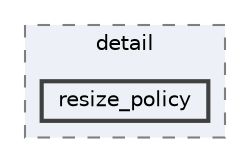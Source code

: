 digraph "C:/Users/HP/Documents/GitHub/Minero-Game/lib/include/c++/ext/pb_ds/detail/resize_policy"
{
 // LATEX_PDF_SIZE
  bgcolor="transparent";
  edge [fontname=Helvetica,fontsize=10,labelfontname=Helvetica,labelfontsize=10];
  node [fontname=Helvetica,fontsize=10,shape=box,height=0.2,width=0.4];
  compound=true
  subgraph clusterdir_4f0f249fdc041bc21b8825b2f7ef78dc {
    graph [ bgcolor="#edf0f7", pencolor="grey50", label="detail", fontname=Helvetica,fontsize=10 style="filled,dashed", URL="dir_4f0f249fdc041bc21b8825b2f7ef78dc.html",tooltip=""]
  dir_0dfce65a66c48cfa74193f1cfbabeffe [label="resize_policy", fillcolor="#edf0f7", color="grey25", style="filled,bold", URL="dir_0dfce65a66c48cfa74193f1cfbabeffe.html",tooltip=""];
  }
}
